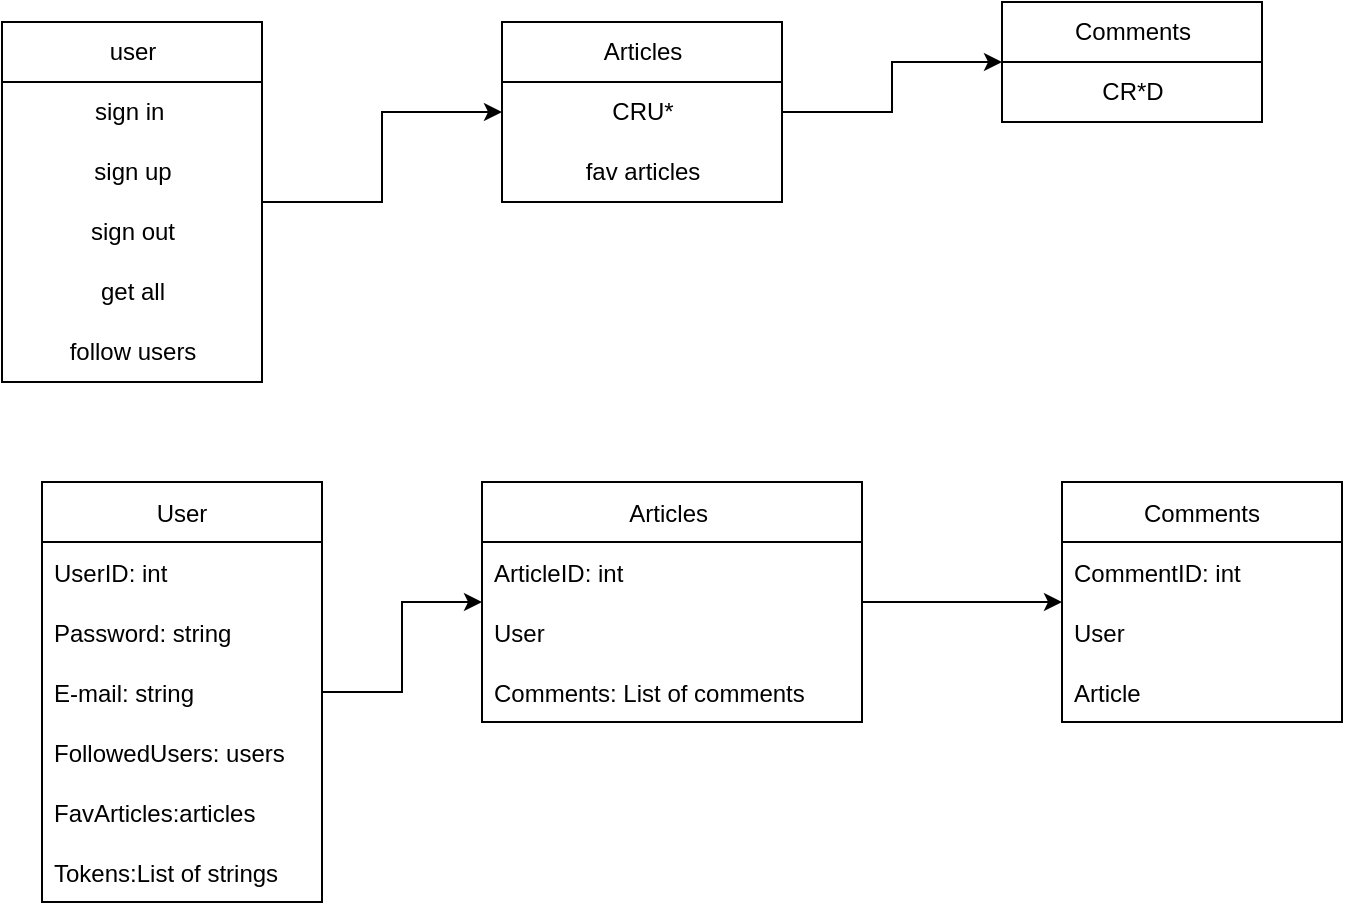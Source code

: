 <mxfile version="20.4.0" type="github"><diagram id="NONcTB2zsVNQrP9evN7z" name="Page-1"><mxGraphModel dx="1613" dy="832" grid="1" gridSize="10" guides="1" tooltips="1" connect="1" arrows="1" fold="1" page="1" pageScale="1" pageWidth="850" pageHeight="1100" math="0" shadow="0"><root><mxCell id="0"/><mxCell id="1" parent="0"/><mxCell id="A4GFs6sXZErFLfT6TLqZ-3" value="" style="edgeStyle=orthogonalEdgeStyle;rounded=0;orthogonalLoop=1;jettySize=auto;html=1;" edge="1" parent="1" source="A4GFs6sXZErFLfT6TLqZ-1" target="A4GFs6sXZErFLfT6TLqZ-2"><mxGeometry relative="1" as="geometry"/></mxCell><mxCell id="A4GFs6sXZErFLfT6TLqZ-1" value="user" style="swimlane;fontStyle=0;childLayout=stackLayout;horizontal=1;startSize=30;horizontalStack=0;resizeParent=1;resizeParentMax=0;resizeLast=0;collapsible=1;marginBottom=0;fontFamily=Helvetica;fontSize=12;fontColor=default;align=center;strokeColor=default;fillColor=default;html=1;" vertex="1" parent="1"><mxGeometry x="140" y="150" width="130" height="180" as="geometry"/></mxCell><mxCell id="A4GFs6sXZErFLfT6TLqZ-6" value="sign in&amp;nbsp;" style="text;html=1;align=center;verticalAlign=middle;resizable=0;points=[];autosize=1;strokeColor=none;fillColor=none;" vertex="1" parent="A4GFs6sXZErFLfT6TLqZ-1"><mxGeometry y="30" width="130" height="30" as="geometry"/></mxCell><mxCell id="A4GFs6sXZErFLfT6TLqZ-7" value="sign up" style="text;html=1;align=center;verticalAlign=middle;resizable=0;points=[];autosize=1;strokeColor=none;fillColor=none;" vertex="1" parent="A4GFs6sXZErFLfT6TLqZ-1"><mxGeometry y="60" width="130" height="30" as="geometry"/></mxCell><mxCell id="A4GFs6sXZErFLfT6TLqZ-8" value="sign out" style="text;html=1;align=center;verticalAlign=middle;resizable=0;points=[];autosize=1;strokeColor=none;fillColor=none;" vertex="1" parent="A4GFs6sXZErFLfT6TLqZ-1"><mxGeometry y="90" width="130" height="30" as="geometry"/></mxCell><mxCell id="A4GFs6sXZErFLfT6TLqZ-9" value="get all" style="text;html=1;align=center;verticalAlign=middle;resizable=0;points=[];autosize=1;strokeColor=none;fillColor=none;" vertex="1" parent="A4GFs6sXZErFLfT6TLqZ-1"><mxGeometry y="120" width="130" height="30" as="geometry"/></mxCell><mxCell id="A4GFs6sXZErFLfT6TLqZ-14" value="follow users" style="text;html=1;align=center;verticalAlign=middle;resizable=0;points=[];autosize=1;strokeColor=none;fillColor=none;" vertex="1" parent="A4GFs6sXZErFLfT6TLqZ-1"><mxGeometry y="150" width="130" height="30" as="geometry"/></mxCell><mxCell id="A4GFs6sXZErFLfT6TLqZ-5" value="" style="edgeStyle=orthogonalEdgeStyle;rounded=0;orthogonalLoop=1;jettySize=auto;html=1;" edge="1" parent="1" source="A4GFs6sXZErFLfT6TLqZ-2" target="A4GFs6sXZErFLfT6TLqZ-4"><mxGeometry relative="1" as="geometry"/></mxCell><mxCell id="A4GFs6sXZErFLfT6TLqZ-2" value="Articles" style="swimlane;fontStyle=0;childLayout=stackLayout;horizontal=1;startSize=30;horizontalStack=0;resizeParent=1;resizeParentMax=0;resizeLast=0;collapsible=1;marginBottom=0;fontFamily=Helvetica;fontSize=12;fontColor=default;align=center;strokeColor=default;fillColor=default;html=1;" vertex="1" parent="1"><mxGeometry x="390" y="150" width="140" height="90" as="geometry"/></mxCell><mxCell id="A4GFs6sXZErFLfT6TLqZ-10" value="CRU*" style="text;html=1;align=center;verticalAlign=middle;resizable=0;points=[];autosize=1;strokeColor=none;fillColor=none;" vertex="1" parent="A4GFs6sXZErFLfT6TLqZ-2"><mxGeometry y="30" width="140" height="30" as="geometry"/></mxCell><mxCell id="A4GFs6sXZErFLfT6TLqZ-13" value="fav articles" style="text;html=1;align=center;verticalAlign=middle;resizable=0;points=[];autosize=1;strokeColor=none;fillColor=none;" vertex="1" parent="A4GFs6sXZErFLfT6TLqZ-2"><mxGeometry y="60" width="140" height="30" as="geometry"/></mxCell><mxCell id="A4GFs6sXZErFLfT6TLqZ-4" value="Comments" style="swimlane;fontStyle=0;childLayout=stackLayout;horizontal=1;startSize=30;horizontalStack=0;resizeParent=1;resizeParentMax=0;resizeLast=0;collapsible=1;marginBottom=0;fontFamily=Helvetica;fontSize=12;fontColor=default;align=center;strokeColor=default;fillColor=default;html=1;" vertex="1" parent="1"><mxGeometry x="640" y="140" width="130" height="60" as="geometry"/></mxCell><mxCell id="A4GFs6sXZErFLfT6TLqZ-12" value="CR*D" style="text;html=1;align=center;verticalAlign=middle;resizable=0;points=[];autosize=1;strokeColor=none;fillColor=none;" vertex="1" parent="A4GFs6sXZErFLfT6TLqZ-4"><mxGeometry y="30" width="130" height="30" as="geometry"/></mxCell><mxCell id="A4GFs6sXZErFLfT6TLqZ-31" value="" style="edgeStyle=orthogonalEdgeStyle;rounded=0;orthogonalLoop=1;jettySize=auto;html=1;" edge="1" parent="1" source="A4GFs6sXZErFLfT6TLqZ-15" target="A4GFs6sXZErFLfT6TLqZ-24"><mxGeometry relative="1" as="geometry"/></mxCell><mxCell id="A4GFs6sXZErFLfT6TLqZ-15" value="User" style="swimlane;fontStyle=0;childLayout=stackLayout;horizontal=1;startSize=30;horizontalStack=0;resizeParent=1;resizeParentMax=0;resizeLast=0;collapsible=1;marginBottom=0;" vertex="1" parent="1"><mxGeometry x="160" y="380" width="140" height="210" as="geometry"/></mxCell><mxCell id="A4GFs6sXZErFLfT6TLqZ-16" value="UserID: int " style="text;strokeColor=none;fillColor=none;align=left;verticalAlign=middle;spacingLeft=4;spacingRight=4;overflow=hidden;points=[[0,0.5],[1,0.5]];portConstraint=eastwest;rotatable=0;" vertex="1" parent="A4GFs6sXZErFLfT6TLqZ-15"><mxGeometry y="30" width="140" height="30" as="geometry"/></mxCell><mxCell id="A4GFs6sXZErFLfT6TLqZ-17" value="Password: string" style="text;strokeColor=none;fillColor=none;align=left;verticalAlign=middle;spacingLeft=4;spacingRight=4;overflow=hidden;points=[[0,0.5],[1,0.5]];portConstraint=eastwest;rotatable=0;" vertex="1" parent="A4GFs6sXZErFLfT6TLqZ-15"><mxGeometry y="60" width="140" height="30" as="geometry"/></mxCell><mxCell id="A4GFs6sXZErFLfT6TLqZ-18" value="E-mail: string" style="text;strokeColor=none;fillColor=none;align=left;verticalAlign=middle;spacingLeft=4;spacingRight=4;overflow=hidden;points=[[0,0.5],[1,0.5]];portConstraint=eastwest;rotatable=0;" vertex="1" parent="A4GFs6sXZErFLfT6TLqZ-15"><mxGeometry y="90" width="140" height="30" as="geometry"/></mxCell><mxCell id="A4GFs6sXZErFLfT6TLqZ-21" value="FollowedUsers: users" style="text;strokeColor=none;fillColor=none;align=left;verticalAlign=middle;spacingLeft=4;spacingRight=4;overflow=hidden;points=[[0,0.5],[1,0.5]];portConstraint=eastwest;rotatable=0;" vertex="1" parent="A4GFs6sXZErFLfT6TLqZ-15"><mxGeometry y="120" width="140" height="30" as="geometry"/></mxCell><mxCell id="A4GFs6sXZErFLfT6TLqZ-22" value="FavArticles:articles" style="text;strokeColor=none;fillColor=none;align=left;verticalAlign=middle;spacingLeft=4;spacingRight=4;overflow=hidden;points=[[0,0.5],[1,0.5]];portConstraint=eastwest;rotatable=0;" vertex="1" parent="A4GFs6sXZErFLfT6TLqZ-15"><mxGeometry y="150" width="140" height="30" as="geometry"/></mxCell><mxCell id="A4GFs6sXZErFLfT6TLqZ-23" value="Tokens:List of strings" style="text;strokeColor=none;fillColor=none;align=left;verticalAlign=middle;spacingLeft=4;spacingRight=4;overflow=hidden;points=[[0,0.5],[1,0.5]];portConstraint=eastwest;rotatable=0;" vertex="1" parent="A4GFs6sXZErFLfT6TLqZ-15"><mxGeometry y="180" width="140" height="30" as="geometry"/></mxCell><mxCell id="A4GFs6sXZErFLfT6TLqZ-39" value="" style="edgeStyle=orthogonalEdgeStyle;rounded=0;orthogonalLoop=1;jettySize=auto;html=1;" edge="1" parent="1" source="A4GFs6sXZErFLfT6TLqZ-24" target="A4GFs6sXZErFLfT6TLqZ-34"><mxGeometry relative="1" as="geometry"/></mxCell><mxCell id="A4GFs6sXZErFLfT6TLqZ-24" value="Articles " style="swimlane;fontStyle=0;childLayout=stackLayout;horizontal=1;startSize=30;horizontalStack=0;resizeParent=1;resizeParentMax=0;resizeLast=0;collapsible=1;marginBottom=0;" vertex="1" parent="1"><mxGeometry x="380" y="380" width="190" height="120" as="geometry"/></mxCell><mxCell id="A4GFs6sXZErFLfT6TLqZ-25" value="ArticleID: int" style="text;strokeColor=none;fillColor=none;align=left;verticalAlign=middle;spacingLeft=4;spacingRight=4;overflow=hidden;points=[[0,0.5],[1,0.5]];portConstraint=eastwest;rotatable=0;" vertex="1" parent="A4GFs6sXZErFLfT6TLqZ-24"><mxGeometry y="30" width="190" height="30" as="geometry"/></mxCell><mxCell id="A4GFs6sXZErFLfT6TLqZ-26" value="User" style="text;strokeColor=none;fillColor=none;align=left;verticalAlign=middle;spacingLeft=4;spacingRight=4;overflow=hidden;points=[[0,0.5],[1,0.5]];portConstraint=eastwest;rotatable=0;" vertex="1" parent="A4GFs6sXZErFLfT6TLqZ-24"><mxGeometry y="60" width="190" height="30" as="geometry"/></mxCell><mxCell id="A4GFs6sXZErFLfT6TLqZ-29" value="Comments: List of comments" style="text;strokeColor=none;fillColor=none;align=left;verticalAlign=middle;spacingLeft=4;spacingRight=4;overflow=hidden;points=[[0,0.5],[1,0.5]];portConstraint=eastwest;rotatable=0;" vertex="1" parent="A4GFs6sXZErFLfT6TLqZ-24"><mxGeometry y="90" width="190" height="30" as="geometry"/></mxCell><mxCell id="A4GFs6sXZErFLfT6TLqZ-34" value="Comments" style="swimlane;fontStyle=0;childLayout=stackLayout;horizontal=1;startSize=30;horizontalStack=0;resizeParent=1;resizeParentMax=0;resizeLast=0;collapsible=1;marginBottom=0;" vertex="1" parent="1"><mxGeometry x="670" y="380" width="140" height="120" as="geometry"/></mxCell><mxCell id="A4GFs6sXZErFLfT6TLqZ-35" value="CommentID: int" style="text;strokeColor=none;fillColor=none;align=left;verticalAlign=middle;spacingLeft=4;spacingRight=4;overflow=hidden;points=[[0,0.5],[1,0.5]];portConstraint=eastwest;rotatable=0;" vertex="1" parent="A4GFs6sXZErFLfT6TLqZ-34"><mxGeometry y="30" width="140" height="30" as="geometry"/></mxCell><mxCell id="A4GFs6sXZErFLfT6TLqZ-36" value="User" style="text;strokeColor=none;fillColor=none;align=left;verticalAlign=middle;spacingLeft=4;spacingRight=4;overflow=hidden;points=[[0,0.5],[1,0.5]];portConstraint=eastwest;rotatable=0;" vertex="1" parent="A4GFs6sXZErFLfT6TLqZ-34"><mxGeometry y="60" width="140" height="30" as="geometry"/></mxCell><mxCell id="A4GFs6sXZErFLfT6TLqZ-37" value="Article" style="text;strokeColor=none;fillColor=none;align=left;verticalAlign=middle;spacingLeft=4;spacingRight=4;overflow=hidden;points=[[0,0.5],[1,0.5]];portConstraint=eastwest;rotatable=0;" vertex="1" parent="A4GFs6sXZErFLfT6TLqZ-34"><mxGeometry y="90" width="140" height="30" as="geometry"/></mxCell></root></mxGraphModel></diagram></mxfile>